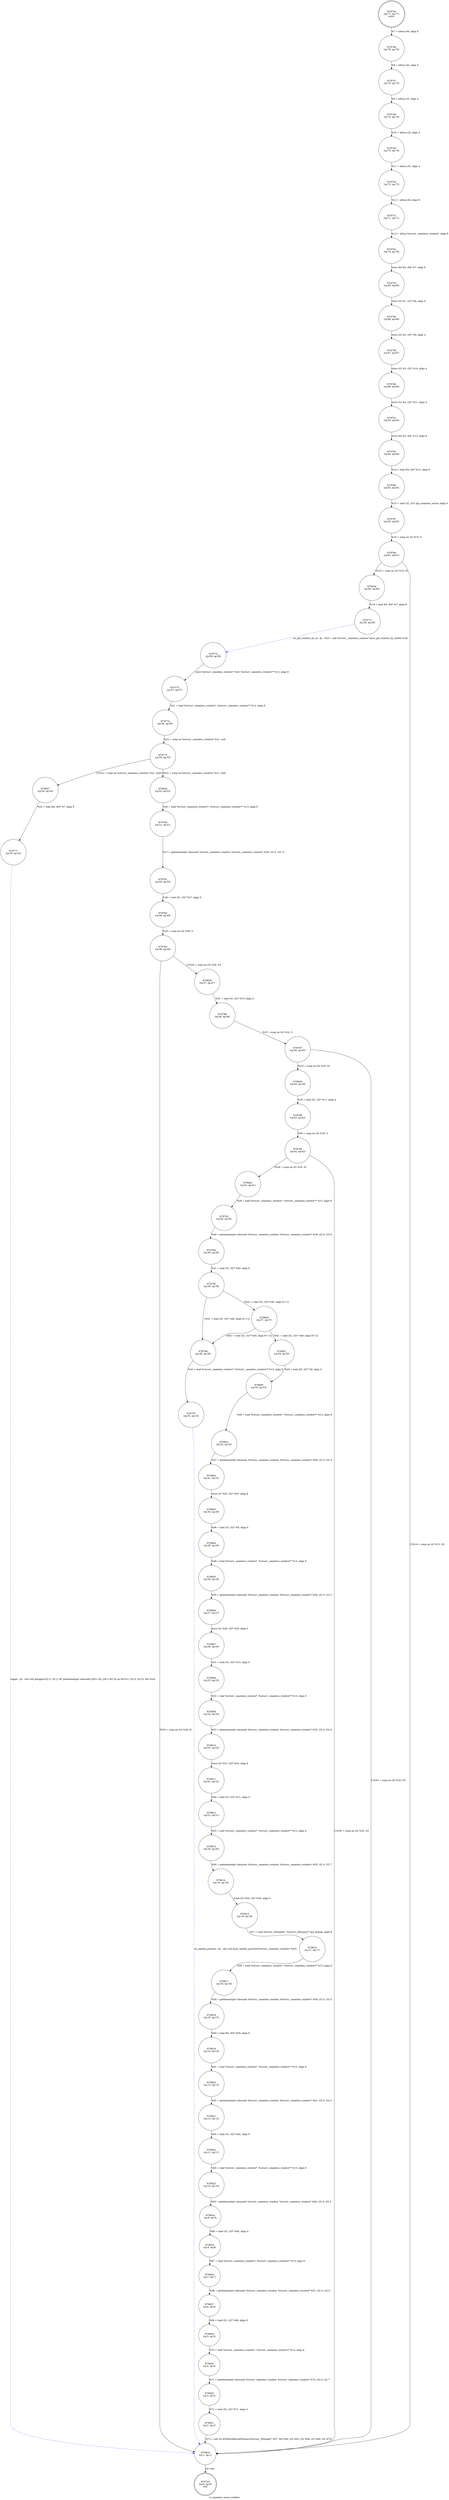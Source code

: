 digraph ui_seamless_move_window {
label="ui_seamless_move_window"
79743 [label="N79743\n(rp:0, ep:0)\nexit", shape="doublecircle"]
79744 [label="N79744\n(rp:77, ep:77)\nentry", shape="doublecircle"]
79744 -> 79746 [label="%7 = alloca i64, align 8"]
79746 [label="N79746\n(rp:76, ep:76)", shape="circle"]
79746 -> 79747 [label="%8 = alloca i32, align 4"]
79747 [label="N79747\n(rp:75, ep:75)", shape="circle"]
79747 -> 79748 [label="%9 = alloca i32, align 4"]
79748 [label="N79748\n(rp:74, ep:74)", shape="circle"]
79748 -> 79749 [label="%10 = alloca i32, align 4"]
79749 [label="N79749\n(rp:73, ep:73)", shape="circle"]
79749 -> 79750 [label="%11 = alloca i32, align 4"]
79750 [label="N79750\n(rp:72, ep:72)", shape="circle"]
79750 -> 79751 [label="%12 = alloca i64, align 8"]
79751 [label="N79751\n(rp:71, ep:71)", shape="circle"]
79751 -> 79752 [label="%13 = alloca %struct._seamless_window*, align 8"]
79752 [label="N79752\n(rp:70, ep:70)", shape="circle"]
79752 -> 79754 [label="store i64 %0, i64* %7, align 8"]
79754 [label="N79754\n(rp:69, ep:69)", shape="circle"]
79754 -> 79756 [label="store i32 %1, i32* %8, align 4"]
79756 [label="N79756\n(rp:68, ep:68)", shape="circle"]
79756 -> 79758 [label="store i32 %2, i32* %9, align 4"]
79758 [label="N79758\n(rp:67, ep:67)", shape="circle"]
79758 -> 79760 [label="store i32 %3, i32* %10, align 4"]
79760 [label="N79760\n(rp:66, ep:66)", shape="circle"]
79760 -> 79762 [label="store i32 %4, i32* %11, align 4"]
79762 [label="N79762\n(rp:65, ep:65)", shape="circle"]
79762 -> 79764 [label="store i64 %5, i64* %12, align 8"]
79764 [label="N79764\n(rp:64, ep:64)", shape="circle"]
79764 -> 79766 [label="%14 = load i64, i64* %12, align 8"]
79766 [label="N79766\n(rp:63, ep:63)", shape="circle"]
79766 -> 79767 [label="%15 = load i32, i32* @g_seamless_active, align 4"]
79767 [label="N79767\n(rp:62, ep:62)", shape="circle"]
79767 -> 79768 [label="%16 = icmp ne i32 %15, 0"]
79768 [label="N79768\n(rp:61, ep:61)", shape="circle"]
79768 -> 79834 [label="[%16 = icmp ne i32 %15, 0]"]
79768 -> 79833 [label="[!(%16 = icmp ne i32 %15, 0)]"]
79771 [label="N79771\n(rp:59, ep:59)", shape="circle"]
79771 -> 79772 [label="sw_get_window_by_id --@-- %20 = call %struct._seamless_window* @sw_get_window_by_id(i64 %19)", style="dashed", color="blue"]
79772 [label="N79772\n(rp:58, ep:58)", shape="circle"]
79772 -> 79773 [label="store %struct._seamless_window* %20, %struct._seamless_window** %13, align 8"]
79773 [label="N79773\n(rp:57, ep:57)", shape="circle"]
79773 -> 79774 [label="%21 = load %struct._seamless_window*, %struct._seamless_window** %13, align 8"]
79774 [label="N79774\n(rp:56, ep:56)", shape="circle"]
79774 -> 79775 [label="%22 = icmp ne %struct._seamless_window* %21, null"]
79775 [label="N79775\n(rp:55, ep:55)", shape="circle"]
79775 -> 79836 [label="[%22 = icmp ne %struct._seamless_window* %21, null]"]
79775 -> 79837 [label="[!(%22 = icmp ne %struct._seamless_window* %21, null)]"]
79777 [label="N79777\n(rp:53, ep:53)", shape="circle"]
79777 -> 79833 [label="logger --@-- call void @logger(i32 0, i32 2, i8* getelementptr inbounds ([59 x i8], [59 x i8]* @.str.38.815, i32 0, i32 0), i64 %24)", style="dashed", color="blue"]
79780 [label="N79780\n(rp:51, ep:51)", shape="circle"]
79780 -> 79781 [label="%27 = getelementptr inbounds %struct._seamless_window, %struct._seamless_window* %26, i32 0, i32 11"]
79781 [label="N79781\n(rp:50, ep:50)", shape="circle"]
79781 -> 79782 [label="%28 = load i32, i32* %27, align 8"]
79782 [label="N79782\n(rp:49, ep:49)", shape="circle"]
79782 -> 79783 [label="%29 = icmp ne i32 %28, 0"]
79783 [label="N79783\n(rp:48, ep:48)", shape="circle"]
79783 -> 79839 [label="[!(%29 = icmp ne i32 %28, 0)]"]
79783 -> 79833 [label="[%29 = icmp ne i32 %28, 0]"]
79786 [label="N79786\n(rp:46, ep:46)", shape="circle"]
79786 -> 79787 [label="%33 = icmp ne i32 %32, 0"]
79787 [label="N79787\n(rp:45, ep:45)", shape="circle"]
79787 -> 79840 [label="[%33 = icmp ne i32 %32, 0]"]
79787 -> 79833 [label="[!(%33 = icmp ne i32 %32, 0)]"]
79789 [label="N79789\n(rp:43, ep:43)", shape="circle"]
79789 -> 79790 [label="%36 = icmp ne i32 %35, 0"]
79790 [label="N79790\n(rp:42, ep:42)", shape="circle"]
79790 -> 79842 [label="[%36 = icmp ne i32 %35, 0]"]
79790 -> 79833 [label="[!(%36 = icmp ne i32 %35, 0)]"]
79793 [label="N79793\n(rp:40, ep:40)", shape="circle"]
79793 -> 79794 [label="%40 = getelementptr inbounds %struct._seamless_window, %struct._seamless_window* %39, i32 0, i32 8"]
79794 [label="N79794\n(rp:39, ep:39)", shape="circle"]
79794 -> 79795 [label="%41 = load i32, i32* %40, align 8"]
79795 [label="N79795\n(rp:38, ep:38)", shape="circle"]
79795 -> 79845 [label="[%41 = load i32, i32* %40, align 8!=1]"]
79795 -> 79796 [label="[%41 = load i32, i32* %40, align 8==1]"]
79796 [label="N79796\n(rp:36, ep:36)", shape="circle"]
79796 -> 79797 [label="%43 = load %struct._seamless_window*, %struct._seamless_window** %13, align 8"]
79797 [label="N79797\n(rp:35, ep:35)", shape="circle"]
79797 -> 79833 [label="sw_update_position --@-- call void @sw_update_position(%struct._seamless_window* %43)", style="dashed", color="blue"]
79800 [label="N79800\n(rp:33, ep:33)", shape="circle"]
79800 -> 79801 [label="%46 = load %struct._seamless_window*, %struct._seamless_window** %13, align 8"]
79801 [label="N79801\n(rp:32, ep:32)", shape="circle"]
79801 -> 79802 [label="%47 = getelementptr inbounds %struct._seamless_window, %struct._seamless_window* %46, i32 0, i32 4"]
79802 [label="N79802\n(rp:31, ep:31)", shape="circle"]
79802 -> 79803 [label="store i32 %45, i32* %47, align 8"]
79803 [label="N79803\n(rp:30, ep:30)", shape="circle"]
79803 -> 79804 [label="%48 = load i32, i32* %9, align 4"]
79804 [label="N79804\n(rp:29, ep:29)", shape="circle"]
79804 -> 79805 [label="%49 = load %struct._seamless_window*, %struct._seamless_window** %13, align 8"]
79805 [label="N79805\n(rp:28, ep:28)", shape="circle"]
79805 -> 79806 [label="%50 = getelementptr inbounds %struct._seamless_window, %struct._seamless_window* %49, i32 0, i32 5"]
79806 [label="N79806\n(rp:27, ep:27)", shape="circle"]
79806 -> 79807 [label="store i32 %48, i32* %50, align 4"]
79807 [label="N79807\n(rp:26, ep:26)", shape="circle"]
79807 -> 79808 [label="%51 = load i32, i32* %10, align 4"]
79808 [label="N79808\n(rp:25, ep:25)", shape="circle"]
79808 -> 79809 [label="%52 = load %struct._seamless_window*, %struct._seamless_window** %13, align 8"]
79809 [label="N79809\n(rp:24, ep:24)", shape="circle"]
79809 -> 79810 [label="%53 = getelementptr inbounds %struct._seamless_window, %struct._seamless_window* %52, i32 0, i32 6"]
79810 [label="N79810\n(rp:23, ep:23)", shape="circle"]
79810 -> 79811 [label="store i32 %51, i32* %53, align 8"]
79811 [label="N79811\n(rp:22, ep:22)", shape="circle"]
79811 -> 79812 [label="%54 = load i32, i32* %11, align 4"]
79812 [label="N79812\n(rp:21, ep:21)", shape="circle"]
79812 -> 79813 [label="%55 = load %struct._seamless_window*, %struct._seamless_window** %13, align 8"]
79813 [label="N79813\n(rp:20, ep:20)", shape="circle"]
79813 -> 79814 [label="%56 = getelementptr inbounds %struct._seamless_window, %struct._seamless_window* %55, i32 0, i32 7"]
79814 [label="N79814\n(rp:19, ep:19)", shape="circle"]
79814 -> 79815 [label="store i32 %54, i32* %56, align 4"]
79815 [label="N79815\n(rp:18, ep:18)", shape="circle"]
79815 -> 79816 [label="%57 = load %struct._XDisplay*, %struct._XDisplay** @g_display, align 8"]
79816 [label="N79816\n(rp:17, ep:17)", shape="circle"]
79816 -> 79817 [label="%58 = load %struct._seamless_window*, %struct._seamless_window** %13, align 8"]
79817 [label="N79817\n(rp:16, ep:16)", shape="circle"]
79817 -> 79818 [label="%59 = getelementptr inbounds %struct._seamless_window, %struct._seamless_window* %58, i32 0, i32 0"]
79818 [label="N79818\n(rp:15, ep:15)", shape="circle"]
79818 -> 79819 [label="%60 = load i64, i64* %59, align 8"]
79819 [label="N79819\n(rp:14, ep:14)", shape="circle"]
79819 -> 79820 [label="%61 = load %struct._seamless_window*, %struct._seamless_window** %13, align 8"]
79820 [label="N79820\n(rp:13, ep:13)", shape="circle"]
79820 -> 79821 [label="%62 = getelementptr inbounds %struct._seamless_window, %struct._seamless_window* %61, i32 0, i32 4"]
79821 [label="N79821\n(rp:12, ep:12)", shape="circle"]
79821 -> 79822 [label="%63 = load i32, i32* %62, align 8"]
79822 [label="N79822\n(rp:11, ep:11)", shape="circle"]
79822 -> 79823 [label="%64 = load %struct._seamless_window*, %struct._seamless_window** %13, align 8"]
79823 [label="N79823\n(rp:10, ep:10)", shape="circle"]
79823 -> 79824 [label="%65 = getelementptr inbounds %struct._seamless_window, %struct._seamless_window* %64, i32 0, i32 5"]
79824 [label="N79824\n(rp:9, ep:9)", shape="circle"]
79824 -> 79825 [label="%66 = load i32, i32* %65, align 4"]
79825 [label="N79825\n(rp:8, ep:8)", shape="circle"]
79825 -> 79826 [label="%67 = load %struct._seamless_window*, %struct._seamless_window** %13, align 8"]
79826 [label="N79826\n(rp:7, ep:7)", shape="circle"]
79826 -> 79827 [label="%68 = getelementptr inbounds %struct._seamless_window, %struct._seamless_window* %67, i32 0, i32 6"]
79827 [label="N79827\n(rp:6, ep:6)", shape="circle"]
79827 -> 79828 [label="%69 = load i32, i32* %68, align 8"]
79828 [label="N79828\n(rp:5, ep:5)", shape="circle"]
79828 -> 79829 [label="%70 = load %struct._seamless_window*, %struct._seamless_window** %13, align 8"]
79829 [label="N79829\n(rp:4, ep:4)", shape="circle"]
79829 -> 79830 [label="%71 = getelementptr inbounds %struct._seamless_window, %struct._seamless_window* %70, i32 0, i32 7"]
79830 [label="N79830\n(rp:3, ep:3)", shape="circle"]
79830 -> 79831 [label="%72 = load i32, i32* %71, align 4"]
79831 [label="N79831\n(rp:2, ep:2)", shape="circle"]
79831 -> 79833 [label="%73 = call i32 @XMoveResizeWindow(%struct._XDisplay* %57, i64 %60, i32 %63, i32 %66, i32 %69, i32 %72)"]
79833 [label="N79833\n(rp:1, ep:1)", shape="circle"]
79833 -> 79743 [label="ret void"]
79834 [label="N79834\n(rp:60, ep:60)", shape="circle"]
79834 -> 79771 [label="%19 = load i64, i64* %7, align 8"]
79836 [label="N79836\n(rp:52, ep:52)", shape="circle"]
79836 -> 79780 [label="%26 = load %struct._seamless_window*, %struct._seamless_window** %13, align 8"]
79837 [label="N79837\n(rp:54, ep:54)", shape="circle"]
79837 -> 79777 [label="%24 = load i64, i64* %7, align 8"]
79839 [label="N79839\n(rp:47, ep:47)", shape="circle"]
79839 -> 79786 [label="%32 = load i32, i32* %10, align 4"]
79840 [label="N79840\n(rp:44, ep:44)", shape="circle"]
79840 -> 79789 [label="%35 = load i32, i32* %11, align 4"]
79842 [label="N79842\n(rp:41, ep:41)", shape="circle"]
79842 -> 79793 [label="%39 = load %struct._seamless_window*, %struct._seamless_window** %13, align 8"]
79845 [label="N79845\n(rp:37, ep:37)", shape="circle"]
79845 -> 79847 [label="[%41 = load i32, i32* %40, align 8!=2]"]
79845 -> 79796 [label="[%41 = load i32, i32* %40, align 8==2]"]
79847 [label="N79847\n(rp:34, ep:34)", shape="circle"]
79847 -> 79800 [label="%45 = load i32, i32* %8, align 4"]
}
